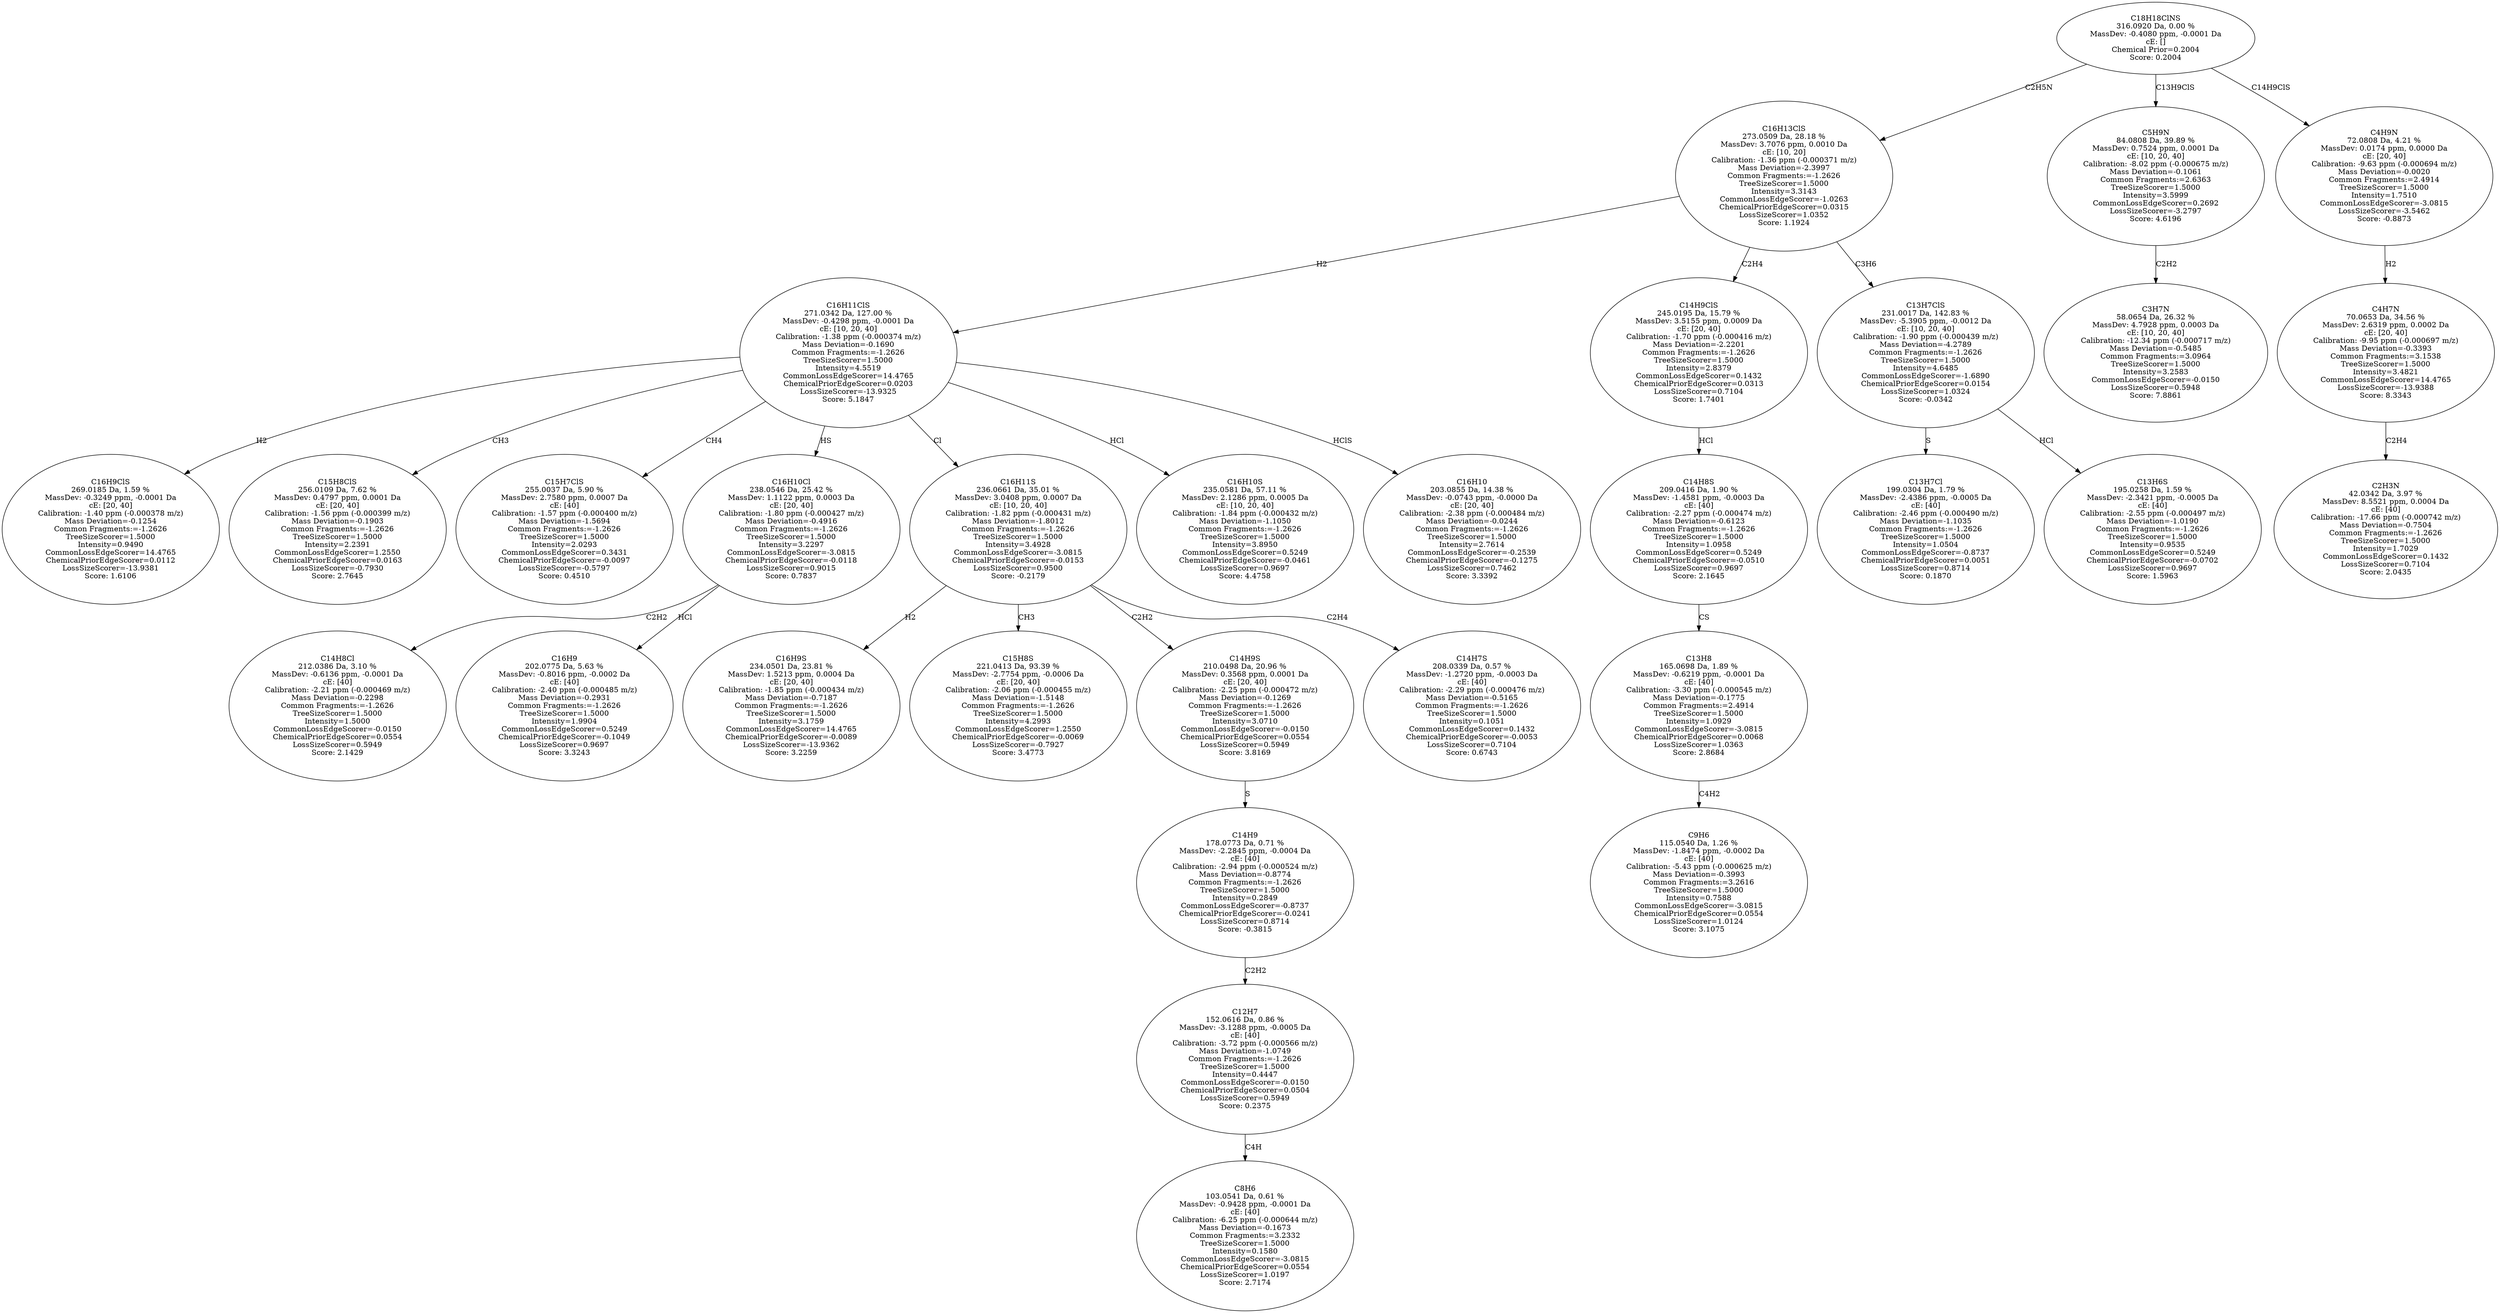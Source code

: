 strict digraph {
v1 [label="C16H9ClS\n269.0185 Da, 1.59 %\nMassDev: -0.3249 ppm, -0.0001 Da\ncE: [20, 40]\nCalibration: -1.40 ppm (-0.000378 m/z)\nMass Deviation=-0.1254\nCommon Fragments:=-1.2626\nTreeSizeScorer=1.5000\nIntensity=0.9490\nCommonLossEdgeScorer=14.4765\nChemicalPriorEdgeScorer=0.0112\nLossSizeScorer=-13.9381\nScore: 1.6106"];
v2 [label="C15H8ClS\n256.0109 Da, 7.62 %\nMassDev: 0.4797 ppm, 0.0001 Da\ncE: [20, 40]\nCalibration: -1.56 ppm (-0.000399 m/z)\nMass Deviation=-0.1903\nCommon Fragments:=-1.2626\nTreeSizeScorer=1.5000\nIntensity=2.2391\nCommonLossEdgeScorer=1.2550\nChemicalPriorEdgeScorer=0.0163\nLossSizeScorer=-0.7930\nScore: 2.7645"];
v3 [label="C15H7ClS\n255.0037 Da, 5.90 %\nMassDev: 2.7580 ppm, 0.0007 Da\ncE: [40]\nCalibration: -1.57 ppm (-0.000400 m/z)\nMass Deviation=-1.5694\nCommon Fragments:=-1.2626\nTreeSizeScorer=1.5000\nIntensity=2.0293\nCommonLossEdgeScorer=0.3431\nChemicalPriorEdgeScorer=-0.0097\nLossSizeScorer=-0.5797\nScore: 0.4510"];
v4 [label="C14H8Cl\n212.0386 Da, 3.10 %\nMassDev: -0.6136 ppm, -0.0001 Da\ncE: [40]\nCalibration: -2.21 ppm (-0.000469 m/z)\nMass Deviation=-0.2298\nCommon Fragments:=-1.2626\nTreeSizeScorer=1.5000\nIntensity=1.5000\nCommonLossEdgeScorer=-0.0150\nChemicalPriorEdgeScorer=0.0554\nLossSizeScorer=0.5949\nScore: 2.1429"];
v5 [label="C16H9\n202.0775 Da, 5.63 %\nMassDev: -0.8016 ppm, -0.0002 Da\ncE: [40]\nCalibration: -2.40 ppm (-0.000485 m/z)\nMass Deviation=-0.2931\nCommon Fragments:=-1.2626\nTreeSizeScorer=1.5000\nIntensity=1.9904\nCommonLossEdgeScorer=0.5249\nChemicalPriorEdgeScorer=-0.1049\nLossSizeScorer=0.9697\nScore: 3.3243"];
v6 [label="C16H10Cl\n238.0546 Da, 25.42 %\nMassDev: 1.1122 ppm, 0.0003 Da\ncE: [20, 40]\nCalibration: -1.80 ppm (-0.000427 m/z)\nMass Deviation=-0.4916\nCommon Fragments:=-1.2626\nTreeSizeScorer=1.5000\nIntensity=3.2297\nCommonLossEdgeScorer=-3.0815\nChemicalPriorEdgeScorer=-0.0118\nLossSizeScorer=0.9015\nScore: 0.7837"];
v7 [label="C16H9S\n234.0501 Da, 23.81 %\nMassDev: 1.5213 ppm, 0.0004 Da\ncE: [20, 40]\nCalibration: -1.85 ppm (-0.000434 m/z)\nMass Deviation=-0.7187\nCommon Fragments:=-1.2626\nTreeSizeScorer=1.5000\nIntensity=3.1759\nCommonLossEdgeScorer=14.4765\nChemicalPriorEdgeScorer=-0.0089\nLossSizeScorer=-13.9362\nScore: 3.2259"];
v8 [label="C15H8S\n221.0413 Da, 93.39 %\nMassDev: -2.7754 ppm, -0.0006 Da\ncE: [20, 40]\nCalibration: -2.06 ppm (-0.000455 m/z)\nMass Deviation=-1.5148\nCommon Fragments:=-1.2626\nTreeSizeScorer=1.5000\nIntensity=4.2993\nCommonLossEdgeScorer=1.2550\nChemicalPriorEdgeScorer=-0.0069\nLossSizeScorer=-0.7927\nScore: 3.4773"];
v9 [label="C8H6\n103.0541 Da, 0.61 %\nMassDev: -0.9428 ppm, -0.0001 Da\ncE: [40]\nCalibration: -6.25 ppm (-0.000644 m/z)\nMass Deviation=-0.1673\nCommon Fragments:=3.2332\nTreeSizeScorer=1.5000\nIntensity=0.1580\nCommonLossEdgeScorer=-3.0815\nChemicalPriorEdgeScorer=0.0554\nLossSizeScorer=1.0197\nScore: 2.7174"];
v10 [label="C12H7\n152.0616 Da, 0.86 %\nMassDev: -3.1288 ppm, -0.0005 Da\ncE: [40]\nCalibration: -3.72 ppm (-0.000566 m/z)\nMass Deviation=-1.0749\nCommon Fragments:=-1.2626\nTreeSizeScorer=1.5000\nIntensity=0.4447\nCommonLossEdgeScorer=-0.0150\nChemicalPriorEdgeScorer=0.0504\nLossSizeScorer=0.5949\nScore: 0.2375"];
v11 [label="C14H9\n178.0773 Da, 0.71 %\nMassDev: -2.2845 ppm, -0.0004 Da\ncE: [40]\nCalibration: -2.94 ppm (-0.000524 m/z)\nMass Deviation=-0.8774\nCommon Fragments:=-1.2626\nTreeSizeScorer=1.5000\nIntensity=0.2849\nCommonLossEdgeScorer=-0.8737\nChemicalPriorEdgeScorer=-0.0241\nLossSizeScorer=0.8714\nScore: -0.3815"];
v12 [label="C14H9S\n210.0498 Da, 20.96 %\nMassDev: 0.3568 ppm, 0.0001 Da\ncE: [20, 40]\nCalibration: -2.25 ppm (-0.000472 m/z)\nMass Deviation=-0.1269\nCommon Fragments:=-1.2626\nTreeSizeScorer=1.5000\nIntensity=3.0710\nCommonLossEdgeScorer=-0.0150\nChemicalPriorEdgeScorer=0.0554\nLossSizeScorer=0.5949\nScore: 3.8169"];
v13 [label="C14H7S\n208.0339 Da, 0.57 %\nMassDev: -1.2720 ppm, -0.0003 Da\ncE: [40]\nCalibration: -2.29 ppm (-0.000476 m/z)\nMass Deviation=-0.5165\nCommon Fragments:=-1.2626\nTreeSizeScorer=1.5000\nIntensity=0.1051\nCommonLossEdgeScorer=0.1432\nChemicalPriorEdgeScorer=-0.0053\nLossSizeScorer=0.7104\nScore: 0.6743"];
v14 [label="C16H11S\n236.0661 Da, 35.01 %\nMassDev: 3.0408 ppm, 0.0007 Da\ncE: [10, 20, 40]\nCalibration: -1.82 ppm (-0.000431 m/z)\nMass Deviation=-1.8012\nCommon Fragments:=-1.2626\nTreeSizeScorer=1.5000\nIntensity=3.4928\nCommonLossEdgeScorer=-3.0815\nChemicalPriorEdgeScorer=-0.0153\nLossSizeScorer=0.9500\nScore: -0.2179"];
v15 [label="C16H10S\n235.0581 Da, 57.11 %\nMassDev: 2.1286 ppm, 0.0005 Da\ncE: [10, 20, 40]\nCalibration: -1.84 ppm (-0.000432 m/z)\nMass Deviation=-1.1050\nCommon Fragments:=-1.2626\nTreeSizeScorer=1.5000\nIntensity=3.8950\nCommonLossEdgeScorer=0.5249\nChemicalPriorEdgeScorer=-0.0461\nLossSizeScorer=0.9697\nScore: 4.4758"];
v16 [label="C16H10\n203.0855 Da, 14.38 %\nMassDev: -0.0743 ppm, -0.0000 Da\ncE: [20, 40]\nCalibration: -2.38 ppm (-0.000484 m/z)\nMass Deviation=-0.0244\nCommon Fragments:=-1.2626\nTreeSizeScorer=1.5000\nIntensity=2.7614\nCommonLossEdgeScorer=-0.2539\nChemicalPriorEdgeScorer=-0.1275\nLossSizeScorer=0.7462\nScore: 3.3392"];
v17 [label="C16H11ClS\n271.0342 Da, 127.00 %\nMassDev: -0.4298 ppm, -0.0001 Da\ncE: [10, 20, 40]\nCalibration: -1.38 ppm (-0.000374 m/z)\nMass Deviation=-0.1690\nCommon Fragments:=-1.2626\nTreeSizeScorer=1.5000\nIntensity=4.5519\nCommonLossEdgeScorer=14.4765\nChemicalPriorEdgeScorer=0.0203\nLossSizeScorer=-13.9325\nScore: 5.1847"];
v18 [label="C9H6\n115.0540 Da, 1.26 %\nMassDev: -1.8474 ppm, -0.0002 Da\ncE: [40]\nCalibration: -5.43 ppm (-0.000625 m/z)\nMass Deviation=-0.3993\nCommon Fragments:=3.2616\nTreeSizeScorer=1.5000\nIntensity=0.7588\nCommonLossEdgeScorer=-3.0815\nChemicalPriorEdgeScorer=0.0554\nLossSizeScorer=1.0124\nScore: 3.1075"];
v19 [label="C13H8\n165.0698 Da, 1.89 %\nMassDev: -0.6219 ppm, -0.0001 Da\ncE: [40]\nCalibration: -3.30 ppm (-0.000545 m/z)\nMass Deviation=-0.1775\nCommon Fragments:=2.4914\nTreeSizeScorer=1.5000\nIntensity=1.0929\nCommonLossEdgeScorer=-3.0815\nChemicalPriorEdgeScorer=0.0068\nLossSizeScorer=1.0363\nScore: 2.8684"];
v20 [label="C14H8S\n209.0416 Da, 1.90 %\nMassDev: -1.4581 ppm, -0.0003 Da\ncE: [40]\nCalibration: -2.27 ppm (-0.000474 m/z)\nMass Deviation=-0.6123\nCommon Fragments:=-1.2626\nTreeSizeScorer=1.5000\nIntensity=1.0958\nCommonLossEdgeScorer=0.5249\nChemicalPriorEdgeScorer=-0.0510\nLossSizeScorer=0.9697\nScore: 2.1645"];
v21 [label="C14H9ClS\n245.0195 Da, 15.79 %\nMassDev: 3.5155 ppm, 0.0009 Da\ncE: [20, 40]\nCalibration: -1.70 ppm (-0.000416 m/z)\nMass Deviation=-2.2201\nCommon Fragments:=-1.2626\nTreeSizeScorer=1.5000\nIntensity=2.8379\nCommonLossEdgeScorer=0.1432\nChemicalPriorEdgeScorer=0.0313\nLossSizeScorer=0.7104\nScore: 1.7401"];
v22 [label="C13H7Cl\n199.0304 Da, 1.79 %\nMassDev: -2.4386 ppm, -0.0005 Da\ncE: [40]\nCalibration: -2.46 ppm (-0.000490 m/z)\nMass Deviation=-1.1035\nCommon Fragments:=-1.2626\nTreeSizeScorer=1.5000\nIntensity=1.0504\nCommonLossEdgeScorer=-0.8737\nChemicalPriorEdgeScorer=0.0051\nLossSizeScorer=0.8714\nScore: 0.1870"];
v23 [label="C13H6S\n195.0258 Da, 1.59 %\nMassDev: -2.3421 ppm, -0.0005 Da\ncE: [40]\nCalibration: -2.55 ppm (-0.000497 m/z)\nMass Deviation=-1.0190\nCommon Fragments:=-1.2626\nTreeSizeScorer=1.5000\nIntensity=0.9535\nCommonLossEdgeScorer=0.5249\nChemicalPriorEdgeScorer=-0.0702\nLossSizeScorer=0.9697\nScore: 1.5963"];
v24 [label="C13H7ClS\n231.0017 Da, 142.83 %\nMassDev: -5.3905 ppm, -0.0012 Da\ncE: [10, 20, 40]\nCalibration: -1.90 ppm (-0.000439 m/z)\nMass Deviation=-4.2789\nCommon Fragments:=-1.2626\nTreeSizeScorer=1.5000\nIntensity=4.6485\nCommonLossEdgeScorer=-1.6890\nChemicalPriorEdgeScorer=0.0154\nLossSizeScorer=1.0324\nScore: -0.0342"];
v25 [label="C16H13ClS\n273.0509 Da, 28.18 %\nMassDev: 3.7076 ppm, 0.0010 Da\ncE: [10, 20]\nCalibration: -1.36 ppm (-0.000371 m/z)\nMass Deviation=-2.3997\nCommon Fragments:=-1.2626\nTreeSizeScorer=1.5000\nIntensity=3.3143\nCommonLossEdgeScorer=-1.0263\nChemicalPriorEdgeScorer=0.0315\nLossSizeScorer=1.0352\nScore: 1.1924"];
v26 [label="C3H7N\n58.0654 Da, 26.32 %\nMassDev: 4.7928 ppm, 0.0003 Da\ncE: [10, 20, 40]\nCalibration: -12.34 ppm (-0.000717 m/z)\nMass Deviation=-0.5485\nCommon Fragments:=3.0964\nTreeSizeScorer=1.5000\nIntensity=3.2583\nCommonLossEdgeScorer=-0.0150\nLossSizeScorer=0.5948\nScore: 7.8861"];
v27 [label="C5H9N\n84.0808 Da, 39.89 %\nMassDev: 0.7524 ppm, 0.0001 Da\ncE: [10, 20, 40]\nCalibration: -8.02 ppm (-0.000675 m/z)\nMass Deviation=-0.1061\nCommon Fragments:=2.6363\nTreeSizeScorer=1.5000\nIntensity=3.5999\nCommonLossEdgeScorer=0.2692\nLossSizeScorer=-3.2797\nScore: 4.6196"];
v28 [label="C2H3N\n42.0342 Da, 3.97 %\nMassDev: 8.5521 ppm, 0.0004 Da\ncE: [40]\nCalibration: -17.66 ppm (-0.000742 m/z)\nMass Deviation=-0.7504\nCommon Fragments:=-1.2626\nTreeSizeScorer=1.5000\nIntensity=1.7029\nCommonLossEdgeScorer=0.1432\nLossSizeScorer=0.7104\nScore: 2.0435"];
v29 [label="C4H7N\n70.0653 Da, 34.56 %\nMassDev: 2.6319 ppm, 0.0002 Da\ncE: [20, 40]\nCalibration: -9.95 ppm (-0.000697 m/z)\nMass Deviation=-0.3393\nCommon Fragments:=3.1538\nTreeSizeScorer=1.5000\nIntensity=3.4821\nCommonLossEdgeScorer=14.4765\nLossSizeScorer=-13.9388\nScore: 8.3343"];
v30 [label="C4H9N\n72.0808 Da, 4.21 %\nMassDev: 0.0174 ppm, 0.0000 Da\ncE: [20, 40]\nCalibration: -9.63 ppm (-0.000694 m/z)\nMass Deviation=-0.0020\nCommon Fragments:=2.4914\nTreeSizeScorer=1.5000\nIntensity=1.7510\nCommonLossEdgeScorer=-3.0815\nLossSizeScorer=-3.5462\nScore: -0.8873"];
v31 [label="C18H18ClNS\n316.0920 Da, 0.00 %\nMassDev: -0.4080 ppm, -0.0001 Da\ncE: []\nChemical Prior=0.2004\nScore: 0.2004"];
v17 -> v1 [label="H2"];
v17 -> v2 [label="CH3"];
v17 -> v3 [label="CH4"];
v6 -> v4 [label="C2H2"];
v6 -> v5 [label="HCl"];
v17 -> v6 [label="HS"];
v14 -> v7 [label="H2"];
v14 -> v8 [label="CH3"];
v10 -> v9 [label="C4H"];
v11 -> v10 [label="C2H2"];
v12 -> v11 [label="S"];
v14 -> v12 [label="C2H2"];
v14 -> v13 [label="C2H4"];
v17 -> v14 [label="Cl"];
v17 -> v15 [label="HCl"];
v17 -> v16 [label="HClS"];
v25 -> v17 [label="H2"];
v19 -> v18 [label="C4H2"];
v20 -> v19 [label="CS"];
v21 -> v20 [label="HCl"];
v25 -> v21 [label="C2H4"];
v24 -> v22 [label="S"];
v24 -> v23 [label="HCl"];
v25 -> v24 [label="C3H6"];
v31 -> v25 [label="C2H5N"];
v27 -> v26 [label="C2H2"];
v31 -> v27 [label="C13H9ClS"];
v29 -> v28 [label="C2H4"];
v30 -> v29 [label="H2"];
v31 -> v30 [label="C14H9ClS"];
}